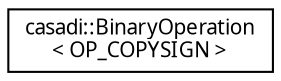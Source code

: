 digraph "Graphical Class Hierarchy"
{
  edge [fontname="FreeSans.ttf",fontsize="10",labelfontname="FreeSans.ttf",labelfontsize="10"];
  node [fontname="FreeSans.ttf",fontsize="10",shape=record];
  rankdir="LR";
  Node1 [label="casadi::BinaryOperation\l\< OP_COPYSIGN \>",height=0.2,width=0.4,color="black", fillcolor="white", style="filled",URL="$df/d52/structcasadi_1_1BinaryOperation_3_01OP__COPYSIGN_01_4.html",tooltip="Copysign. "];
}
